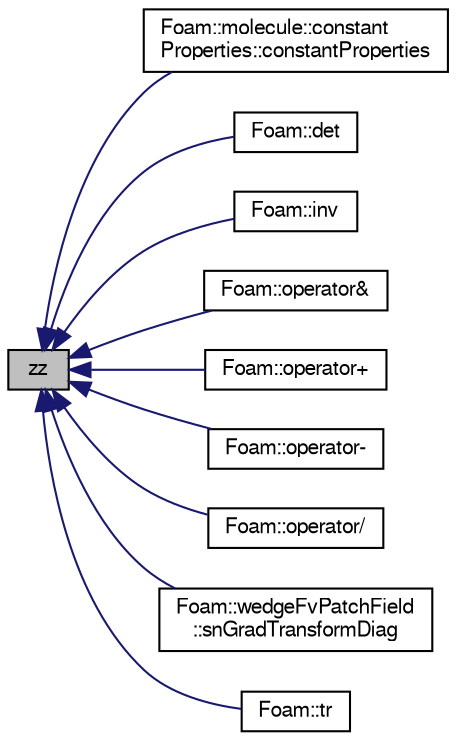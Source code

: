 digraph "zz"
{
  bgcolor="transparent";
  edge [fontname="FreeSans",fontsize="10",labelfontname="FreeSans",labelfontsize="10"];
  node [fontname="FreeSans",fontsize="10",shape=record];
  rankdir="LR";
  Node1 [label="zz",height=0.2,width=0.4,color="black", fillcolor="grey75", style="filled" fontcolor="black"];
  Node1 -> Node2 [dir="back",color="midnightblue",fontsize="10",style="solid",fontname="FreeSans"];
  Node2 [label="Foam::molecule::constant\lProperties::constantProperties",height=0.2,width=0.4,color="black",URL="$a00365.html#a48f10350a2cae9811619cc14159099d6",tooltip="Construct from dictionary. "];
  Node1 -> Node3 [dir="back",color="midnightblue",fontsize="10",style="solid",fontname="FreeSans"];
  Node3 [label="Foam::det",height=0.2,width=0.4,color="black",URL="$a10237.html#ac250f908c2eeec7353b359b0cebd1e8f",tooltip="Return the determinant of a diagonal tensor. "];
  Node1 -> Node4 [dir="back",color="midnightblue",fontsize="10",style="solid",fontname="FreeSans"];
  Node4 [label="Foam::inv",height=0.2,width=0.4,color="black",URL="$a10237.html#aaf621d061b5e01a51191e22c1dc57077",tooltip="Return the inverse of a diagonal tensor. "];
  Node1 -> Node5 [dir="back",color="midnightblue",fontsize="10",style="solid",fontname="FreeSans"];
  Node5 [label="Foam::operator&",height=0.2,width=0.4,color="black",URL="$a10237.html#a76c7c475145f46de5a58cd7dec720866",tooltip="Inner-product between two diagonal tensors. "];
  Node1 -> Node6 [dir="back",color="midnightblue",fontsize="10",style="solid",fontname="FreeSans"];
  Node6 [label="Foam::operator+",height=0.2,width=0.4,color="black",URL="$a10237.html#afd3ddb9840be2a7ca902615359e3283e"];
  Node1 -> Node7 [dir="back",color="midnightblue",fontsize="10",style="solid",fontname="FreeSans"];
  Node7 [label="Foam::operator-",height=0.2,width=0.4,color="black",URL="$a10237.html#a2c7fb7bc3807efdfd0a5456730bc84fc"];
  Node1 -> Node8 [dir="back",color="midnightblue",fontsize="10",style="solid",fontname="FreeSans"];
  Node8 [label="Foam::operator/",height=0.2,width=0.4,color="black",URL="$a10237.html#aa27e874cfb850f9030a3f109d2437758",tooltip="Division of a scalar by a diagonalTensor. "];
  Node1 -> Node9 [dir="back",color="midnightblue",fontsize="10",style="solid",fontname="FreeSans"];
  Node9 [label="Foam::wedgeFvPatchField\l::snGradTransformDiag",height=0.2,width=0.4,color="black",URL="$a02782.html#a34aea5f8557ad4398ecbd1d9a04ee5df",tooltip="Return face-gradient transform diagonal. "];
  Node1 -> Node10 [dir="back",color="midnightblue",fontsize="10",style="solid",fontname="FreeSans"];
  Node10 [label="Foam::tr",height=0.2,width=0.4,color="black",URL="$a10237.html#a9354c5cf1c5094875b098457c7502c2f",tooltip="Return the trace of a diagonal tensor. "];
}
